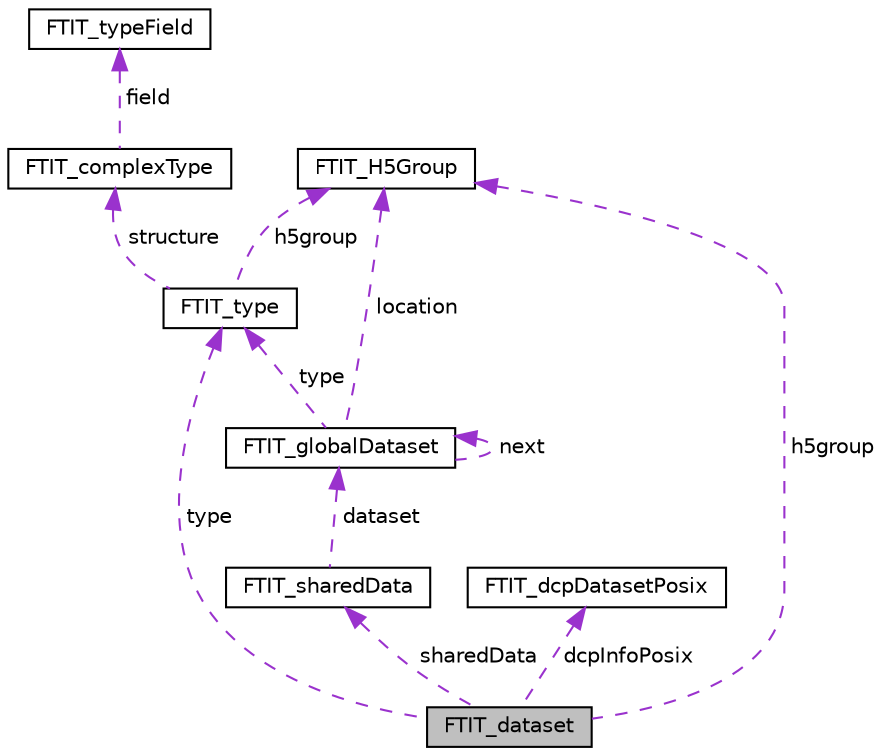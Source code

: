 digraph "FTIT_dataset"
{
 // LATEX_PDF_SIZE
  edge [fontname="Helvetica",fontsize="10",labelfontname="Helvetica",labelfontsize="10"];
  node [fontname="Helvetica",fontsize="10",shape=record];
  Node1 [label="FTIT_dataset",height=0.2,width=0.4,color="black", fillcolor="grey75", style="filled", fontcolor="black",tooltip=" "];
  Node2 -> Node1 [dir="back",color="darkorchid3",fontsize="10",style="dashed",label=" h5group" ];
  Node2 [label="FTIT_H5Group",height=0.2,width=0.4,color="black", fillcolor="white", style="filled",URL="$structFTIT__H5Group.html",tooltip=" "];
  Node3 -> Node1 [dir="back",color="darkorchid3",fontsize="10",style="dashed",label=" type" ];
  Node3 [label="FTIT_type",height=0.2,width=0.4,color="black", fillcolor="white", style="filled",URL="$structFTIT__type.html",tooltip=" "];
  Node2 -> Node3 [dir="back",color="darkorchid3",fontsize="10",style="dashed",label=" h5group" ];
  Node4 -> Node3 [dir="back",color="darkorchid3",fontsize="10",style="dashed",label=" structure" ];
  Node4 [label="FTIT_complexType",height=0.2,width=0.4,color="black", fillcolor="white", style="filled",URL="$structFTIT__complexType.html",tooltip=" "];
  Node5 -> Node4 [dir="back",color="darkorchid3",fontsize="10",style="dashed",label=" field" ];
  Node5 [label="FTIT_typeField",height=0.2,width=0.4,color="black", fillcolor="white", style="filled",URL="$structFTIT__typeField.html",tooltip=" "];
  Node6 -> Node1 [dir="back",color="darkorchid3",fontsize="10",style="dashed",label=" dcpInfoPosix" ];
  Node6 [label="FTIT_dcpDatasetPosix",height=0.2,width=0.4,color="black", fillcolor="white", style="filled",URL="$structFTIT__dcpDatasetPosix.html",tooltip=" "];
  Node7 -> Node1 [dir="back",color="darkorchid3",fontsize="10",style="dashed",label=" sharedData" ];
  Node7 [label="FTIT_sharedData",height=0.2,width=0.4,color="black", fillcolor="white", style="filled",URL="$structFTIT__sharedData.html",tooltip=" "];
  Node8 -> Node7 [dir="back",color="darkorchid3",fontsize="10",style="dashed",label=" dataset" ];
  Node8 [label="FTIT_globalDataset",height=0.2,width=0.4,color="black", fillcolor="white", style="filled",URL="$structFTIT__globalDataset.html",tooltip=" "];
  Node2 -> Node8 [dir="back",color="darkorchid3",fontsize="10",style="dashed",label=" location" ];
  Node8 -> Node8 [dir="back",color="darkorchid3",fontsize="10",style="dashed",label=" next" ];
  Node3 -> Node8 [dir="back",color="darkorchid3",fontsize="10",style="dashed",label=" type" ];
}

